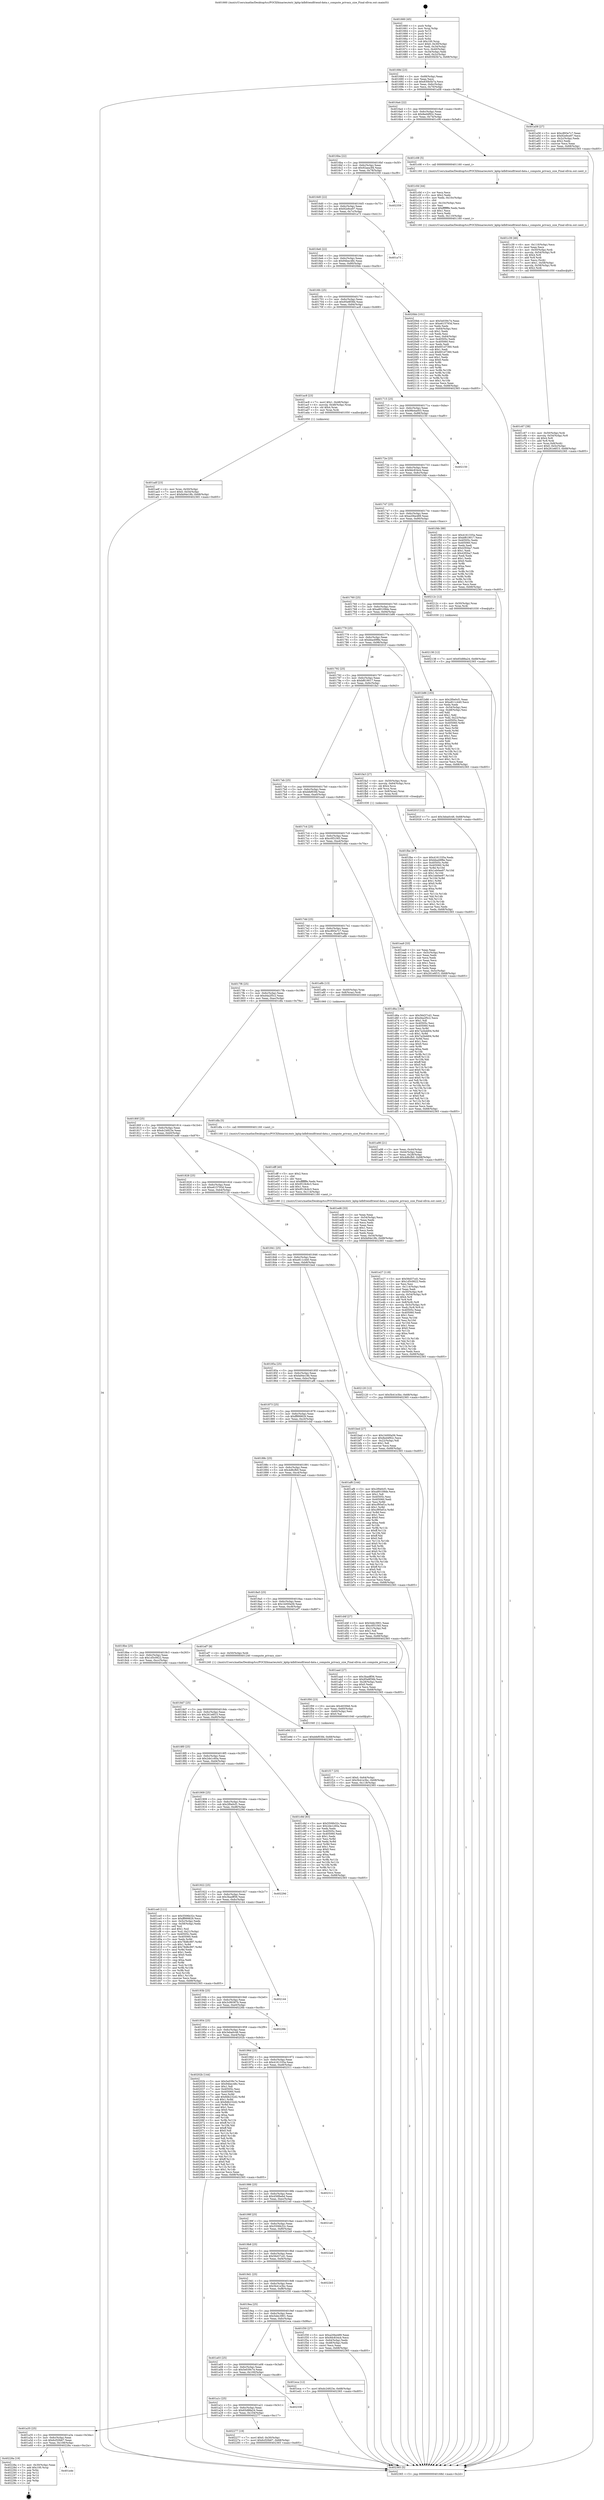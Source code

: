 digraph "0x401660" {
  label = "0x401660 (/mnt/c/Users/mathe/Desktop/tcc/POCII/binaries/extr_kphp-kdbfriendfriend-data.c_compute_privacy_size_Final-ollvm.out::main(0))"
  labelloc = "t"
  node[shape=record]

  Entry [label="",width=0.3,height=0.3,shape=circle,fillcolor=black,style=filled]
  "0x40168d" [label="{
     0x40168d [23]\l
     | [instrs]\l
     &nbsp;&nbsp;0x40168d \<+3\>: mov -0x68(%rbp),%eax\l
     &nbsp;&nbsp;0x401690 \<+2\>: mov %eax,%ecx\l
     &nbsp;&nbsp;0x401692 \<+6\>: sub $0x830b5b7a,%ecx\l
     &nbsp;&nbsp;0x401698 \<+3\>: mov %eax,-0x6c(%rbp)\l
     &nbsp;&nbsp;0x40169b \<+3\>: mov %ecx,-0x70(%rbp)\l
     &nbsp;&nbsp;0x40169e \<+6\>: je 0000000000401a58 \<main+0x3f8\>\l
  }"]
  "0x401a58" [label="{
     0x401a58 [27]\l
     | [instrs]\l
     &nbsp;&nbsp;0x401a58 \<+5\>: mov $0xc893e7c7,%eax\l
     &nbsp;&nbsp;0x401a5d \<+5\>: mov $0x92e9ce97,%ecx\l
     &nbsp;&nbsp;0x401a62 \<+3\>: mov -0x2c(%rbp),%edx\l
     &nbsp;&nbsp;0x401a65 \<+3\>: cmp $0x2,%edx\l
     &nbsp;&nbsp;0x401a68 \<+3\>: cmovne %ecx,%eax\l
     &nbsp;&nbsp;0x401a6b \<+3\>: mov %eax,-0x68(%rbp)\l
     &nbsp;&nbsp;0x401a6e \<+5\>: jmp 0000000000402365 \<main+0xd05\>\l
  }"]
  "0x4016a4" [label="{
     0x4016a4 [22]\l
     | [instrs]\l
     &nbsp;&nbsp;0x4016a4 \<+5\>: jmp 00000000004016a9 \<main+0x49\>\l
     &nbsp;&nbsp;0x4016a9 \<+3\>: mov -0x6c(%rbp),%eax\l
     &nbsp;&nbsp;0x4016ac \<+5\>: sub $0x8ed4f92c,%eax\l
     &nbsp;&nbsp;0x4016b1 \<+3\>: mov %eax,-0x74(%rbp)\l
     &nbsp;&nbsp;0x4016b4 \<+6\>: je 0000000000401c08 \<main+0x5a8\>\l
  }"]
  "0x402365" [label="{
     0x402365 [5]\l
     | [instrs]\l
     &nbsp;&nbsp;0x402365 \<+5\>: jmp 000000000040168d \<main+0x2d\>\l
  }"]
  "0x401660" [label="{
     0x401660 [45]\l
     | [instrs]\l
     &nbsp;&nbsp;0x401660 \<+1\>: push %rbp\l
     &nbsp;&nbsp;0x401661 \<+3\>: mov %rsp,%rbp\l
     &nbsp;&nbsp;0x401664 \<+2\>: push %r15\l
     &nbsp;&nbsp;0x401666 \<+2\>: push %r14\l
     &nbsp;&nbsp;0x401668 \<+2\>: push %r12\l
     &nbsp;&nbsp;0x40166a \<+1\>: push %rbx\l
     &nbsp;&nbsp;0x40166b \<+7\>: sub $0x100,%rsp\l
     &nbsp;&nbsp;0x401672 \<+7\>: movl $0x0,-0x30(%rbp)\l
     &nbsp;&nbsp;0x401679 \<+3\>: mov %edi,-0x34(%rbp)\l
     &nbsp;&nbsp;0x40167c \<+4\>: mov %rsi,-0x40(%rbp)\l
     &nbsp;&nbsp;0x401680 \<+3\>: mov -0x34(%rbp),%edi\l
     &nbsp;&nbsp;0x401683 \<+3\>: mov %edi,-0x2c(%rbp)\l
     &nbsp;&nbsp;0x401686 \<+7\>: movl $0x830b5b7a,-0x68(%rbp)\l
  }"]
  Exit [label="",width=0.3,height=0.3,shape=circle,fillcolor=black,style=filled,peripheries=2]
  "0x401c08" [label="{
     0x401c08 [5]\l
     | [instrs]\l
     &nbsp;&nbsp;0x401c08 \<+5\>: call 0000000000401160 \<next_i\>\l
     | [calls]\l
     &nbsp;&nbsp;0x401160 \{1\} (/mnt/c/Users/mathe/Desktop/tcc/POCII/binaries/extr_kphp-kdbfriendfriend-data.c_compute_privacy_size_Final-ollvm.out::next_i)\l
  }"]
  "0x4016ba" [label="{
     0x4016ba [22]\l
     | [instrs]\l
     &nbsp;&nbsp;0x4016ba \<+5\>: jmp 00000000004016bf \<main+0x5f\>\l
     &nbsp;&nbsp;0x4016bf \<+3\>: mov -0x6c(%rbp),%eax\l
     &nbsp;&nbsp;0x4016c2 \<+5\>: sub $0x92aea3f4,%eax\l
     &nbsp;&nbsp;0x4016c7 \<+3\>: mov %eax,-0x78(%rbp)\l
     &nbsp;&nbsp;0x4016ca \<+6\>: je 0000000000402359 \<main+0xcf9\>\l
  }"]
  "0x401a4e" [label="{
     0x401a4e\l
  }", style=dashed]
  "0x402359" [label="{
     0x402359\l
  }", style=dashed]
  "0x4016d0" [label="{
     0x4016d0 [22]\l
     | [instrs]\l
     &nbsp;&nbsp;0x4016d0 \<+5\>: jmp 00000000004016d5 \<main+0x75\>\l
     &nbsp;&nbsp;0x4016d5 \<+3\>: mov -0x6c(%rbp),%eax\l
     &nbsp;&nbsp;0x4016d8 \<+5\>: sub $0x92e9ce97,%eax\l
     &nbsp;&nbsp;0x4016dd \<+3\>: mov %eax,-0x7c(%rbp)\l
     &nbsp;&nbsp;0x4016e0 \<+6\>: je 0000000000401a73 \<main+0x413\>\l
  }"]
  "0x40228a" [label="{
     0x40228a [19]\l
     | [instrs]\l
     &nbsp;&nbsp;0x40228a \<+3\>: mov -0x30(%rbp),%eax\l
     &nbsp;&nbsp;0x40228d \<+7\>: add $0x100,%rsp\l
     &nbsp;&nbsp;0x402294 \<+1\>: pop %rbx\l
     &nbsp;&nbsp;0x402295 \<+2\>: pop %r12\l
     &nbsp;&nbsp;0x402297 \<+2\>: pop %r14\l
     &nbsp;&nbsp;0x402299 \<+2\>: pop %r15\l
     &nbsp;&nbsp;0x40229b \<+1\>: pop %rbp\l
     &nbsp;&nbsp;0x40229c \<+1\>: ret\l
  }"]
  "0x401a73" [label="{
     0x401a73\l
  }", style=dashed]
  "0x4016e6" [label="{
     0x4016e6 [22]\l
     | [instrs]\l
     &nbsp;&nbsp;0x4016e6 \<+5\>: jmp 00000000004016eb \<main+0x8b\>\l
     &nbsp;&nbsp;0x4016eb \<+3\>: mov -0x6c(%rbp),%eax\l
     &nbsp;&nbsp;0x4016ee \<+5\>: sub $0x94bec48c,%eax\l
     &nbsp;&nbsp;0x4016f3 \<+3\>: mov %eax,-0x80(%rbp)\l
     &nbsp;&nbsp;0x4016f6 \<+6\>: je 00000000004020bb \<main+0xa5b\>\l
  }"]
  "0x401a35" [label="{
     0x401a35 [25]\l
     | [instrs]\l
     &nbsp;&nbsp;0x401a35 \<+5\>: jmp 0000000000401a3a \<main+0x3da\>\l
     &nbsp;&nbsp;0x401a3a \<+3\>: mov -0x6c(%rbp),%eax\l
     &nbsp;&nbsp;0x401a3d \<+5\>: sub $0x6cf20b67,%eax\l
     &nbsp;&nbsp;0x401a42 \<+6\>: mov %eax,-0x108(%rbp)\l
     &nbsp;&nbsp;0x401a48 \<+6\>: je 000000000040228a \<main+0xc2a\>\l
  }"]
  "0x4020bb" [label="{
     0x4020bb [101]\l
     | [instrs]\l
     &nbsp;&nbsp;0x4020bb \<+5\>: mov $0x5e039c7e,%eax\l
     &nbsp;&nbsp;0x4020c0 \<+5\>: mov $0xe615793d,%ecx\l
     &nbsp;&nbsp;0x4020c5 \<+2\>: xor %edx,%edx\l
     &nbsp;&nbsp;0x4020c7 \<+3\>: mov -0x64(%rbp),%esi\l
     &nbsp;&nbsp;0x4020ca \<+3\>: sub $0x1,%edx\l
     &nbsp;&nbsp;0x4020cd \<+2\>: sub %edx,%esi\l
     &nbsp;&nbsp;0x4020cf \<+3\>: mov %esi,-0x64(%rbp)\l
     &nbsp;&nbsp;0x4020d2 \<+7\>: mov 0x40505c,%edx\l
     &nbsp;&nbsp;0x4020d9 \<+7\>: mov 0x405060,%esi\l
     &nbsp;&nbsp;0x4020e0 \<+2\>: mov %edx,%edi\l
     &nbsp;&nbsp;0x4020e2 \<+6\>: add $0x601d7360,%edi\l
     &nbsp;&nbsp;0x4020e8 \<+3\>: sub $0x1,%edi\l
     &nbsp;&nbsp;0x4020eb \<+6\>: sub $0x601d7360,%edi\l
     &nbsp;&nbsp;0x4020f1 \<+3\>: imul %edi,%edx\l
     &nbsp;&nbsp;0x4020f4 \<+3\>: and $0x1,%edx\l
     &nbsp;&nbsp;0x4020f7 \<+3\>: cmp $0x0,%edx\l
     &nbsp;&nbsp;0x4020fa \<+4\>: sete %r8b\l
     &nbsp;&nbsp;0x4020fe \<+3\>: cmp $0xa,%esi\l
     &nbsp;&nbsp;0x402101 \<+4\>: setl %r9b\l
     &nbsp;&nbsp;0x402105 \<+3\>: mov %r8b,%r10b\l
     &nbsp;&nbsp;0x402108 \<+3\>: and %r9b,%r10b\l
     &nbsp;&nbsp;0x40210b \<+3\>: xor %r9b,%r8b\l
     &nbsp;&nbsp;0x40210e \<+3\>: or %r8b,%r10b\l
     &nbsp;&nbsp;0x402111 \<+4\>: test $0x1,%r10b\l
     &nbsp;&nbsp;0x402115 \<+3\>: cmovne %ecx,%eax\l
     &nbsp;&nbsp;0x402118 \<+3\>: mov %eax,-0x68(%rbp)\l
     &nbsp;&nbsp;0x40211b \<+5\>: jmp 0000000000402365 \<main+0xd05\>\l
  }"]
  "0x4016fc" [label="{
     0x4016fc [25]\l
     | [instrs]\l
     &nbsp;&nbsp;0x4016fc \<+5\>: jmp 0000000000401701 \<main+0xa1\>\l
     &nbsp;&nbsp;0x401701 \<+3\>: mov -0x6c(%rbp),%eax\l
     &nbsp;&nbsp;0x401704 \<+5\>: sub $0x95e8f36b,%eax\l
     &nbsp;&nbsp;0x401709 \<+6\>: mov %eax,-0x84(%rbp)\l
     &nbsp;&nbsp;0x40170f \<+6\>: je 0000000000401ac8 \<main+0x468\>\l
  }"]
  "0x402277" [label="{
     0x402277 [19]\l
     | [instrs]\l
     &nbsp;&nbsp;0x402277 \<+7\>: movl $0x0,-0x30(%rbp)\l
     &nbsp;&nbsp;0x40227e \<+7\>: movl $0x6cf20b67,-0x68(%rbp)\l
     &nbsp;&nbsp;0x402285 \<+5\>: jmp 0000000000402365 \<main+0xd05\>\l
  }"]
  "0x401ac8" [label="{
     0x401ac8 [23]\l
     | [instrs]\l
     &nbsp;&nbsp;0x401ac8 \<+7\>: movl $0x1,-0x48(%rbp)\l
     &nbsp;&nbsp;0x401acf \<+4\>: movslq -0x48(%rbp),%rax\l
     &nbsp;&nbsp;0x401ad3 \<+4\>: shl $0x4,%rax\l
     &nbsp;&nbsp;0x401ad7 \<+3\>: mov %rax,%rdi\l
     &nbsp;&nbsp;0x401ada \<+5\>: call 0000000000401050 \<malloc@plt\>\l
     | [calls]\l
     &nbsp;&nbsp;0x401050 \{1\} (unknown)\l
  }"]
  "0x401715" [label="{
     0x401715 [25]\l
     | [instrs]\l
     &nbsp;&nbsp;0x401715 \<+5\>: jmp 000000000040171a \<main+0xba\>\l
     &nbsp;&nbsp;0x40171a \<+3\>: mov -0x6c(%rbp),%eax\l
     &nbsp;&nbsp;0x40171d \<+5\>: sub $0x98e4a003,%eax\l
     &nbsp;&nbsp;0x401722 \<+6\>: mov %eax,-0x88(%rbp)\l
     &nbsp;&nbsp;0x401728 \<+6\>: je 0000000000402150 \<main+0xaf0\>\l
  }"]
  "0x401a1c" [label="{
     0x401a1c [25]\l
     | [instrs]\l
     &nbsp;&nbsp;0x401a1c \<+5\>: jmp 0000000000401a21 \<main+0x3c1\>\l
     &nbsp;&nbsp;0x401a21 \<+3\>: mov -0x6c(%rbp),%eax\l
     &nbsp;&nbsp;0x401a24 \<+5\>: sub $0x65d88a24,%eax\l
     &nbsp;&nbsp;0x401a29 \<+6\>: mov %eax,-0x104(%rbp)\l
     &nbsp;&nbsp;0x401a2f \<+6\>: je 0000000000402277 \<main+0xc17\>\l
  }"]
  "0x402150" [label="{
     0x402150\l
  }", style=dashed]
  "0x40172e" [label="{
     0x40172e [25]\l
     | [instrs]\l
     &nbsp;&nbsp;0x40172e \<+5\>: jmp 0000000000401733 \<main+0xd3\>\l
     &nbsp;&nbsp;0x401733 \<+3\>: mov -0x6c(%rbp),%eax\l
     &nbsp;&nbsp;0x401736 \<+5\>: sub $0x9dc834cb,%eax\l
     &nbsp;&nbsp;0x40173b \<+6\>: mov %eax,-0x8c(%rbp)\l
     &nbsp;&nbsp;0x401741 \<+6\>: je 0000000000401f4b \<main+0x8eb\>\l
  }"]
  "0x402338" [label="{
     0x402338\l
  }", style=dashed]
  "0x401f4b" [label="{
     0x401f4b [88]\l
     | [instrs]\l
     &nbsp;&nbsp;0x401f4b \<+5\>: mov $0x4161335a,%eax\l
     &nbsp;&nbsp;0x401f50 \<+5\>: mov $0xbf619017,%ecx\l
     &nbsp;&nbsp;0x401f55 \<+7\>: mov 0x40505c,%edx\l
     &nbsp;&nbsp;0x401f5c \<+7\>: mov 0x405060,%esi\l
     &nbsp;&nbsp;0x401f63 \<+2\>: mov %edx,%edi\l
     &nbsp;&nbsp;0x401f65 \<+6\>: add $0x43f2ba7,%edi\l
     &nbsp;&nbsp;0x401f6b \<+3\>: sub $0x1,%edi\l
     &nbsp;&nbsp;0x401f6e \<+6\>: sub $0x43f2ba7,%edi\l
     &nbsp;&nbsp;0x401f74 \<+3\>: imul %edi,%edx\l
     &nbsp;&nbsp;0x401f77 \<+3\>: and $0x1,%edx\l
     &nbsp;&nbsp;0x401f7a \<+3\>: cmp $0x0,%edx\l
     &nbsp;&nbsp;0x401f7d \<+4\>: sete %r8b\l
     &nbsp;&nbsp;0x401f81 \<+3\>: cmp $0xa,%esi\l
     &nbsp;&nbsp;0x401f84 \<+4\>: setl %r9b\l
     &nbsp;&nbsp;0x401f88 \<+3\>: mov %r8b,%r10b\l
     &nbsp;&nbsp;0x401f8b \<+3\>: and %r9b,%r10b\l
     &nbsp;&nbsp;0x401f8e \<+3\>: xor %r9b,%r8b\l
     &nbsp;&nbsp;0x401f91 \<+3\>: or %r8b,%r10b\l
     &nbsp;&nbsp;0x401f94 \<+4\>: test $0x1,%r10b\l
     &nbsp;&nbsp;0x401f98 \<+3\>: cmovne %ecx,%eax\l
     &nbsp;&nbsp;0x401f9b \<+3\>: mov %eax,-0x68(%rbp)\l
     &nbsp;&nbsp;0x401f9e \<+5\>: jmp 0000000000402365 \<main+0xd05\>\l
  }"]
  "0x401747" [label="{
     0x401747 [25]\l
     | [instrs]\l
     &nbsp;&nbsp;0x401747 \<+5\>: jmp 000000000040174c \<main+0xec\>\l
     &nbsp;&nbsp;0x40174c \<+3\>: mov -0x6c(%rbp),%eax\l
     &nbsp;&nbsp;0x40174f \<+5\>: sub $0xa20be489,%eax\l
     &nbsp;&nbsp;0x401754 \<+6\>: mov %eax,-0x90(%rbp)\l
     &nbsp;&nbsp;0x40175a \<+6\>: je 000000000040212c \<main+0xacc\>\l
  }"]
  "0x402138" [label="{
     0x402138 [12]\l
     | [instrs]\l
     &nbsp;&nbsp;0x402138 \<+7\>: movl $0x65d88a24,-0x68(%rbp)\l
     &nbsp;&nbsp;0x40213f \<+5\>: jmp 0000000000402365 \<main+0xd05\>\l
  }"]
  "0x40212c" [label="{
     0x40212c [12]\l
     | [instrs]\l
     &nbsp;&nbsp;0x40212c \<+4\>: mov -0x50(%rbp),%rax\l
     &nbsp;&nbsp;0x402130 \<+3\>: mov %rax,%rdi\l
     &nbsp;&nbsp;0x402133 \<+5\>: call 0000000000401030 \<free@plt\>\l
     | [calls]\l
     &nbsp;&nbsp;0x401030 \{1\} (unknown)\l
  }"]
  "0x401760" [label="{
     0x401760 [25]\l
     | [instrs]\l
     &nbsp;&nbsp;0x401760 \<+5\>: jmp 0000000000401765 \<main+0x105\>\l
     &nbsp;&nbsp;0x401765 \<+3\>: mov -0x6c(%rbp),%eax\l
     &nbsp;&nbsp;0x401768 \<+5\>: sub $0xa80109de,%eax\l
     &nbsp;&nbsp;0x40176d \<+6\>: mov %eax,-0x94(%rbp)\l
     &nbsp;&nbsp;0x401773 \<+6\>: je 0000000000401b86 \<main+0x526\>\l
  }"]
  "0x401fbe" [label="{
     0x401fbe [97]\l
     | [instrs]\l
     &nbsp;&nbsp;0x401fbe \<+5\>: mov $0x4161335a,%edx\l
     &nbsp;&nbsp;0x401fc3 \<+5\>: mov $0xbba49f8e,%esi\l
     &nbsp;&nbsp;0x401fc8 \<+8\>: mov 0x40505c,%r8d\l
     &nbsp;&nbsp;0x401fd0 \<+8\>: mov 0x405060,%r9d\l
     &nbsp;&nbsp;0x401fd8 \<+3\>: mov %r8d,%r10d\l
     &nbsp;&nbsp;0x401fdb \<+7\>: add $0x1eb0ee97,%r10d\l
     &nbsp;&nbsp;0x401fe2 \<+4\>: sub $0x1,%r10d\l
     &nbsp;&nbsp;0x401fe6 \<+7\>: sub $0x1eb0ee97,%r10d\l
     &nbsp;&nbsp;0x401fed \<+4\>: imul %r10d,%r8d\l
     &nbsp;&nbsp;0x401ff1 \<+4\>: and $0x1,%r8d\l
     &nbsp;&nbsp;0x401ff5 \<+4\>: cmp $0x0,%r8d\l
     &nbsp;&nbsp;0x401ff9 \<+4\>: sete %r11b\l
     &nbsp;&nbsp;0x401ffd \<+4\>: cmp $0xa,%r9d\l
     &nbsp;&nbsp;0x402001 \<+3\>: setl %bl\l
     &nbsp;&nbsp;0x402004 \<+3\>: mov %r11b,%r14b\l
     &nbsp;&nbsp;0x402007 \<+3\>: and %bl,%r14b\l
     &nbsp;&nbsp;0x40200a \<+3\>: xor %bl,%r11b\l
     &nbsp;&nbsp;0x40200d \<+3\>: or %r11b,%r14b\l
     &nbsp;&nbsp;0x402010 \<+4\>: test $0x1,%r14b\l
     &nbsp;&nbsp;0x402014 \<+3\>: cmovne %esi,%edx\l
     &nbsp;&nbsp;0x402017 \<+3\>: mov %edx,-0x68(%rbp)\l
     &nbsp;&nbsp;0x40201a \<+5\>: jmp 0000000000402365 \<main+0xd05\>\l
  }"]
  "0x401b86" [label="{
     0x401b86 [103]\l
     | [instrs]\l
     &nbsp;&nbsp;0x401b86 \<+5\>: mov $0x2f0e0cf1,%eax\l
     &nbsp;&nbsp;0x401b8b \<+5\>: mov $0xe811c440,%ecx\l
     &nbsp;&nbsp;0x401b90 \<+2\>: xor %edx,%edx\l
     &nbsp;&nbsp;0x401b92 \<+3\>: mov -0x54(%rbp),%esi\l
     &nbsp;&nbsp;0x401b95 \<+3\>: cmp -0x48(%rbp),%esi\l
     &nbsp;&nbsp;0x401b98 \<+4\>: setl %dil\l
     &nbsp;&nbsp;0x401b9c \<+4\>: and $0x1,%dil\l
     &nbsp;&nbsp;0x401ba0 \<+4\>: mov %dil,-0x22(%rbp)\l
     &nbsp;&nbsp;0x401ba4 \<+7\>: mov 0x40505c,%esi\l
     &nbsp;&nbsp;0x401bab \<+8\>: mov 0x405060,%r8d\l
     &nbsp;&nbsp;0x401bb3 \<+3\>: sub $0x1,%edx\l
     &nbsp;&nbsp;0x401bb6 \<+3\>: mov %esi,%r9d\l
     &nbsp;&nbsp;0x401bb9 \<+3\>: add %edx,%r9d\l
     &nbsp;&nbsp;0x401bbc \<+4\>: imul %r9d,%esi\l
     &nbsp;&nbsp;0x401bc0 \<+3\>: and $0x1,%esi\l
     &nbsp;&nbsp;0x401bc3 \<+3\>: cmp $0x0,%esi\l
     &nbsp;&nbsp;0x401bc6 \<+4\>: sete %dil\l
     &nbsp;&nbsp;0x401bca \<+4\>: cmp $0xa,%r8d\l
     &nbsp;&nbsp;0x401bce \<+4\>: setl %r10b\l
     &nbsp;&nbsp;0x401bd2 \<+3\>: mov %dil,%r11b\l
     &nbsp;&nbsp;0x401bd5 \<+3\>: and %r10b,%r11b\l
     &nbsp;&nbsp;0x401bd8 \<+3\>: xor %r10b,%dil\l
     &nbsp;&nbsp;0x401bdb \<+3\>: or %dil,%r11b\l
     &nbsp;&nbsp;0x401bde \<+4\>: test $0x1,%r11b\l
     &nbsp;&nbsp;0x401be2 \<+3\>: cmovne %ecx,%eax\l
     &nbsp;&nbsp;0x401be5 \<+3\>: mov %eax,-0x68(%rbp)\l
     &nbsp;&nbsp;0x401be8 \<+5\>: jmp 0000000000402365 \<main+0xd05\>\l
  }"]
  "0x401779" [label="{
     0x401779 [25]\l
     | [instrs]\l
     &nbsp;&nbsp;0x401779 \<+5\>: jmp 000000000040177e \<main+0x11e\>\l
     &nbsp;&nbsp;0x40177e \<+3\>: mov -0x6c(%rbp),%eax\l
     &nbsp;&nbsp;0x401781 \<+5\>: sub $0xbba49f8e,%eax\l
     &nbsp;&nbsp;0x401786 \<+6\>: mov %eax,-0x98(%rbp)\l
     &nbsp;&nbsp;0x40178c \<+6\>: je 000000000040201f \<main+0x9bf\>\l
  }"]
  "0x401f17" [label="{
     0x401f17 [25]\l
     | [instrs]\l
     &nbsp;&nbsp;0x401f17 \<+7\>: movl $0x0,-0x64(%rbp)\l
     &nbsp;&nbsp;0x401f1e \<+7\>: movl $0x5b41e3bc,-0x68(%rbp)\l
     &nbsp;&nbsp;0x401f25 \<+6\>: mov %eax,-0x118(%rbp)\l
     &nbsp;&nbsp;0x401f2b \<+5\>: jmp 0000000000402365 \<main+0xd05\>\l
  }"]
  "0x40201f" [label="{
     0x40201f [12]\l
     | [instrs]\l
     &nbsp;&nbsp;0x40201f \<+7\>: movl $0x3eba0c48,-0x68(%rbp)\l
     &nbsp;&nbsp;0x402026 \<+5\>: jmp 0000000000402365 \<main+0xd05\>\l
  }"]
  "0x401792" [label="{
     0x401792 [25]\l
     | [instrs]\l
     &nbsp;&nbsp;0x401792 \<+5\>: jmp 0000000000401797 \<main+0x137\>\l
     &nbsp;&nbsp;0x401797 \<+3\>: mov -0x6c(%rbp),%eax\l
     &nbsp;&nbsp;0x40179a \<+5\>: sub $0xbf619017,%eax\l
     &nbsp;&nbsp;0x40179f \<+6\>: mov %eax,-0x9c(%rbp)\l
     &nbsp;&nbsp;0x4017a5 \<+6\>: je 0000000000401fa3 \<main+0x943\>\l
  }"]
  "0x401f00" [label="{
     0x401f00 [23]\l
     | [instrs]\l
     &nbsp;&nbsp;0x401f00 \<+10\>: movabs $0x4030b6,%rdi\l
     &nbsp;&nbsp;0x401f0a \<+3\>: mov %eax,-0x60(%rbp)\l
     &nbsp;&nbsp;0x401f0d \<+3\>: mov -0x60(%rbp),%esi\l
     &nbsp;&nbsp;0x401f10 \<+2\>: mov $0x0,%al\l
     &nbsp;&nbsp;0x401f12 \<+5\>: call 0000000000401040 \<printf@plt\>\l
     | [calls]\l
     &nbsp;&nbsp;0x401040 \{1\} (unknown)\l
  }"]
  "0x401fa3" [label="{
     0x401fa3 [27]\l
     | [instrs]\l
     &nbsp;&nbsp;0x401fa3 \<+4\>: mov -0x50(%rbp),%rax\l
     &nbsp;&nbsp;0x401fa7 \<+4\>: movslq -0x64(%rbp),%rcx\l
     &nbsp;&nbsp;0x401fab \<+4\>: shl $0x4,%rcx\l
     &nbsp;&nbsp;0x401faf \<+3\>: add %rcx,%rax\l
     &nbsp;&nbsp;0x401fb2 \<+4\>: mov 0x8(%rax),%rax\l
     &nbsp;&nbsp;0x401fb6 \<+3\>: mov %rax,%rdi\l
     &nbsp;&nbsp;0x401fb9 \<+5\>: call 0000000000401030 \<free@plt\>\l
     | [calls]\l
     &nbsp;&nbsp;0x401030 \{1\} (unknown)\l
  }"]
  "0x4017ab" [label="{
     0x4017ab [25]\l
     | [instrs]\l
     &nbsp;&nbsp;0x4017ab \<+5\>: jmp 00000000004017b0 \<main+0x150\>\l
     &nbsp;&nbsp;0x4017b0 \<+3\>: mov -0x6c(%rbp),%eax\l
     &nbsp;&nbsp;0x4017b3 \<+5\>: sub $0xbfef03fd,%eax\l
     &nbsp;&nbsp;0x4017b8 \<+6\>: mov %eax,-0xa0(%rbp)\l
     &nbsp;&nbsp;0x4017be \<+6\>: je 0000000000401ea9 \<main+0x849\>\l
  }"]
  "0x401a03" [label="{
     0x401a03 [25]\l
     | [instrs]\l
     &nbsp;&nbsp;0x401a03 \<+5\>: jmp 0000000000401a08 \<main+0x3a8\>\l
     &nbsp;&nbsp;0x401a08 \<+3\>: mov -0x6c(%rbp),%eax\l
     &nbsp;&nbsp;0x401a0b \<+5\>: sub $0x5e039c7e,%eax\l
     &nbsp;&nbsp;0x401a10 \<+6\>: mov %eax,-0x100(%rbp)\l
     &nbsp;&nbsp;0x401a16 \<+6\>: je 0000000000402338 \<main+0xcd8\>\l
  }"]
  "0x401ea9" [label="{
     0x401ea9 [33]\l
     | [instrs]\l
     &nbsp;&nbsp;0x401ea9 \<+2\>: xor %eax,%eax\l
     &nbsp;&nbsp;0x401eab \<+3\>: mov -0x5c(%rbp),%ecx\l
     &nbsp;&nbsp;0x401eae \<+2\>: mov %eax,%edx\l
     &nbsp;&nbsp;0x401eb0 \<+2\>: sub %ecx,%edx\l
     &nbsp;&nbsp;0x401eb2 \<+2\>: mov %eax,%ecx\l
     &nbsp;&nbsp;0x401eb4 \<+3\>: sub $0x1,%ecx\l
     &nbsp;&nbsp;0x401eb7 \<+2\>: add %ecx,%edx\l
     &nbsp;&nbsp;0x401eb9 \<+2\>: sub %edx,%eax\l
     &nbsp;&nbsp;0x401ebb \<+3\>: mov %eax,-0x5c(%rbp)\l
     &nbsp;&nbsp;0x401ebe \<+7\>: movl $0x261e6f15,-0x68(%rbp)\l
     &nbsp;&nbsp;0x401ec5 \<+5\>: jmp 0000000000402365 \<main+0xd05\>\l
  }"]
  "0x4017c4" [label="{
     0x4017c4 [25]\l
     | [instrs]\l
     &nbsp;&nbsp;0x4017c4 \<+5\>: jmp 00000000004017c9 \<main+0x169\>\l
     &nbsp;&nbsp;0x4017c9 \<+3\>: mov -0x6c(%rbp),%eax\l
     &nbsp;&nbsp;0x4017cc \<+5\>: sub $0xc0f31f45,%eax\l
     &nbsp;&nbsp;0x4017d1 \<+6\>: mov %eax,-0xa4(%rbp)\l
     &nbsp;&nbsp;0x4017d7 \<+6\>: je 0000000000401d6a \<main+0x70a\>\l
  }"]
  "0x401eca" [label="{
     0x401eca [12]\l
     | [instrs]\l
     &nbsp;&nbsp;0x401eca \<+7\>: movl $0xdc24923e,-0x68(%rbp)\l
     &nbsp;&nbsp;0x401ed1 \<+5\>: jmp 0000000000402365 \<main+0xd05\>\l
  }"]
  "0x401d6a" [label="{
     0x401d6a [144]\l
     | [instrs]\l
     &nbsp;&nbsp;0x401d6a \<+5\>: mov $0x56d37cd1,%eax\l
     &nbsp;&nbsp;0x401d6f \<+5\>: mov $0xd4a2f5c2,%ecx\l
     &nbsp;&nbsp;0x401d74 \<+2\>: mov $0x1,%dl\l
     &nbsp;&nbsp;0x401d76 \<+7\>: mov 0x40505c,%esi\l
     &nbsp;&nbsp;0x401d7d \<+7\>: mov 0x405060,%edi\l
     &nbsp;&nbsp;0x401d84 \<+3\>: mov %esi,%r8d\l
     &nbsp;&nbsp;0x401d87 \<+7\>: add $0x7a2bdd04,%r8d\l
     &nbsp;&nbsp;0x401d8e \<+4\>: sub $0x1,%r8d\l
     &nbsp;&nbsp;0x401d92 \<+7\>: sub $0x7a2bdd04,%r8d\l
     &nbsp;&nbsp;0x401d99 \<+4\>: imul %r8d,%esi\l
     &nbsp;&nbsp;0x401d9d \<+3\>: and $0x1,%esi\l
     &nbsp;&nbsp;0x401da0 \<+3\>: cmp $0x0,%esi\l
     &nbsp;&nbsp;0x401da3 \<+4\>: sete %r9b\l
     &nbsp;&nbsp;0x401da7 \<+3\>: cmp $0xa,%edi\l
     &nbsp;&nbsp;0x401daa \<+4\>: setl %r10b\l
     &nbsp;&nbsp;0x401dae \<+3\>: mov %r9b,%r11b\l
     &nbsp;&nbsp;0x401db1 \<+4\>: xor $0xff,%r11b\l
     &nbsp;&nbsp;0x401db5 \<+3\>: mov %r10b,%bl\l
     &nbsp;&nbsp;0x401db8 \<+3\>: xor $0xff,%bl\l
     &nbsp;&nbsp;0x401dbb \<+3\>: xor $0x0,%dl\l
     &nbsp;&nbsp;0x401dbe \<+3\>: mov %r11b,%r14b\l
     &nbsp;&nbsp;0x401dc1 \<+4\>: and $0x0,%r14b\l
     &nbsp;&nbsp;0x401dc5 \<+3\>: and %dl,%r9b\l
     &nbsp;&nbsp;0x401dc8 \<+3\>: mov %bl,%r15b\l
     &nbsp;&nbsp;0x401dcb \<+4\>: and $0x0,%r15b\l
     &nbsp;&nbsp;0x401dcf \<+3\>: and %dl,%r10b\l
     &nbsp;&nbsp;0x401dd2 \<+3\>: or %r9b,%r14b\l
     &nbsp;&nbsp;0x401dd5 \<+3\>: or %r10b,%r15b\l
     &nbsp;&nbsp;0x401dd8 \<+3\>: xor %r15b,%r14b\l
     &nbsp;&nbsp;0x401ddb \<+3\>: or %bl,%r11b\l
     &nbsp;&nbsp;0x401dde \<+4\>: xor $0xff,%r11b\l
     &nbsp;&nbsp;0x401de2 \<+3\>: or $0x0,%dl\l
     &nbsp;&nbsp;0x401de5 \<+3\>: and %dl,%r11b\l
     &nbsp;&nbsp;0x401de8 \<+3\>: or %r11b,%r14b\l
     &nbsp;&nbsp;0x401deb \<+4\>: test $0x1,%r14b\l
     &nbsp;&nbsp;0x401def \<+3\>: cmovne %ecx,%eax\l
     &nbsp;&nbsp;0x401df2 \<+3\>: mov %eax,-0x68(%rbp)\l
     &nbsp;&nbsp;0x401df5 \<+5\>: jmp 0000000000402365 \<main+0xd05\>\l
  }"]
  "0x4017dd" [label="{
     0x4017dd [25]\l
     | [instrs]\l
     &nbsp;&nbsp;0x4017dd \<+5\>: jmp 00000000004017e2 \<main+0x182\>\l
     &nbsp;&nbsp;0x4017e2 \<+3\>: mov -0x6c(%rbp),%eax\l
     &nbsp;&nbsp;0x4017e5 \<+5\>: sub $0xc893e7c7,%eax\l
     &nbsp;&nbsp;0x4017ea \<+6\>: mov %eax,-0xa8(%rbp)\l
     &nbsp;&nbsp;0x4017f0 \<+6\>: je 0000000000401a8b \<main+0x42b\>\l
  }"]
  "0x4019ea" [label="{
     0x4019ea [25]\l
     | [instrs]\l
     &nbsp;&nbsp;0x4019ea \<+5\>: jmp 00000000004019ef \<main+0x38f\>\l
     &nbsp;&nbsp;0x4019ef \<+3\>: mov -0x6c(%rbp),%eax\l
     &nbsp;&nbsp;0x4019f2 \<+5\>: sub $0x5ddc3901,%eax\l
     &nbsp;&nbsp;0x4019f7 \<+6\>: mov %eax,-0xfc(%rbp)\l
     &nbsp;&nbsp;0x4019fd \<+6\>: je 0000000000401eca \<main+0x86a\>\l
  }"]
  "0x401a8b" [label="{
     0x401a8b [13]\l
     | [instrs]\l
     &nbsp;&nbsp;0x401a8b \<+4\>: mov -0x40(%rbp),%rax\l
     &nbsp;&nbsp;0x401a8f \<+4\>: mov 0x8(%rax),%rdi\l
     &nbsp;&nbsp;0x401a93 \<+5\>: call 0000000000401060 \<atoi@plt\>\l
     | [calls]\l
     &nbsp;&nbsp;0x401060 \{1\} (unknown)\l
  }"]
  "0x4017f6" [label="{
     0x4017f6 [25]\l
     | [instrs]\l
     &nbsp;&nbsp;0x4017f6 \<+5\>: jmp 00000000004017fb \<main+0x19b\>\l
     &nbsp;&nbsp;0x4017fb \<+3\>: mov -0x6c(%rbp),%eax\l
     &nbsp;&nbsp;0x4017fe \<+5\>: sub $0xd4a2f5c2,%eax\l
     &nbsp;&nbsp;0x401803 \<+6\>: mov %eax,-0xac(%rbp)\l
     &nbsp;&nbsp;0x401809 \<+6\>: je 0000000000401dfa \<main+0x79a\>\l
  }"]
  "0x401a98" [label="{
     0x401a98 [21]\l
     | [instrs]\l
     &nbsp;&nbsp;0x401a98 \<+3\>: mov %eax,-0x44(%rbp)\l
     &nbsp;&nbsp;0x401a9b \<+3\>: mov -0x44(%rbp),%eax\l
     &nbsp;&nbsp;0x401a9e \<+3\>: mov %eax,-0x28(%rbp)\l
     &nbsp;&nbsp;0x401aa1 \<+7\>: movl $0x4d6cfb0,-0x68(%rbp)\l
     &nbsp;&nbsp;0x401aa8 \<+5\>: jmp 0000000000402365 \<main+0xd05\>\l
  }"]
  "0x401f30" [label="{
     0x401f30 [27]\l
     | [instrs]\l
     &nbsp;&nbsp;0x401f30 \<+5\>: mov $0xa20be489,%eax\l
     &nbsp;&nbsp;0x401f35 \<+5\>: mov $0x9dc834cb,%ecx\l
     &nbsp;&nbsp;0x401f3a \<+3\>: mov -0x64(%rbp),%edx\l
     &nbsp;&nbsp;0x401f3d \<+3\>: cmp -0x48(%rbp),%edx\l
     &nbsp;&nbsp;0x401f40 \<+3\>: cmovl %ecx,%eax\l
     &nbsp;&nbsp;0x401f43 \<+3\>: mov %eax,-0x68(%rbp)\l
     &nbsp;&nbsp;0x401f46 \<+5\>: jmp 0000000000402365 \<main+0xd05\>\l
  }"]
  "0x401dfa" [label="{
     0x401dfa [5]\l
     | [instrs]\l
     &nbsp;&nbsp;0x401dfa \<+5\>: call 0000000000401160 \<next_i\>\l
     | [calls]\l
     &nbsp;&nbsp;0x401160 \{1\} (/mnt/c/Users/mathe/Desktop/tcc/POCII/binaries/extr_kphp-kdbfriendfriend-data.c_compute_privacy_size_Final-ollvm.out::next_i)\l
  }"]
  "0x40180f" [label="{
     0x40180f [25]\l
     | [instrs]\l
     &nbsp;&nbsp;0x40180f \<+5\>: jmp 0000000000401814 \<main+0x1b4\>\l
     &nbsp;&nbsp;0x401814 \<+3\>: mov -0x6c(%rbp),%eax\l
     &nbsp;&nbsp;0x401817 \<+5\>: sub $0xdc24923e,%eax\l
     &nbsp;&nbsp;0x40181c \<+6\>: mov %eax,-0xb0(%rbp)\l
     &nbsp;&nbsp;0x401822 \<+6\>: je 0000000000401ed6 \<main+0x876\>\l
  }"]
  "0x4019d1" [label="{
     0x4019d1 [25]\l
     | [instrs]\l
     &nbsp;&nbsp;0x4019d1 \<+5\>: jmp 00000000004019d6 \<main+0x376\>\l
     &nbsp;&nbsp;0x4019d6 \<+3\>: mov -0x6c(%rbp),%eax\l
     &nbsp;&nbsp;0x4019d9 \<+5\>: sub $0x5b41e3bc,%eax\l
     &nbsp;&nbsp;0x4019de \<+6\>: mov %eax,-0xf8(%rbp)\l
     &nbsp;&nbsp;0x4019e4 \<+6\>: je 0000000000401f30 \<main+0x8d0\>\l
  }"]
  "0x401ed6" [label="{
     0x401ed6 [33]\l
     | [instrs]\l
     &nbsp;&nbsp;0x401ed6 \<+2\>: xor %eax,%eax\l
     &nbsp;&nbsp;0x401ed8 \<+3\>: mov -0x54(%rbp),%ecx\l
     &nbsp;&nbsp;0x401edb \<+2\>: mov %eax,%edx\l
     &nbsp;&nbsp;0x401edd \<+2\>: sub %ecx,%edx\l
     &nbsp;&nbsp;0x401edf \<+2\>: mov %eax,%ecx\l
     &nbsp;&nbsp;0x401ee1 \<+3\>: sub $0x1,%ecx\l
     &nbsp;&nbsp;0x401ee4 \<+2\>: add %ecx,%edx\l
     &nbsp;&nbsp;0x401ee6 \<+2\>: sub %edx,%eax\l
     &nbsp;&nbsp;0x401ee8 \<+3\>: mov %eax,-0x54(%rbp)\l
     &nbsp;&nbsp;0x401eeb \<+7\>: movl $0xfa94e18b,-0x68(%rbp)\l
     &nbsp;&nbsp;0x401ef2 \<+5\>: jmp 0000000000402365 \<main+0xd05\>\l
  }"]
  "0x401828" [label="{
     0x401828 [25]\l
     | [instrs]\l
     &nbsp;&nbsp;0x401828 \<+5\>: jmp 000000000040182d \<main+0x1cd\>\l
     &nbsp;&nbsp;0x40182d \<+3\>: mov -0x6c(%rbp),%eax\l
     &nbsp;&nbsp;0x401830 \<+5\>: sub $0xe615793d,%eax\l
     &nbsp;&nbsp;0x401835 \<+6\>: mov %eax,-0xb4(%rbp)\l
     &nbsp;&nbsp;0x40183b \<+6\>: je 0000000000402120 \<main+0xac0\>\l
  }"]
  "0x4022b5" [label="{
     0x4022b5\l
  }", style=dashed]
  "0x402120" [label="{
     0x402120 [12]\l
     | [instrs]\l
     &nbsp;&nbsp;0x402120 \<+7\>: movl $0x5b41e3bc,-0x68(%rbp)\l
     &nbsp;&nbsp;0x402127 \<+5\>: jmp 0000000000402365 \<main+0xd05\>\l
  }"]
  "0x401841" [label="{
     0x401841 [25]\l
     | [instrs]\l
     &nbsp;&nbsp;0x401841 \<+5\>: jmp 0000000000401846 \<main+0x1e6\>\l
     &nbsp;&nbsp;0x401846 \<+3\>: mov -0x6c(%rbp),%eax\l
     &nbsp;&nbsp;0x401849 \<+5\>: sub $0xe811c440,%eax\l
     &nbsp;&nbsp;0x40184e \<+6\>: mov %eax,-0xb8(%rbp)\l
     &nbsp;&nbsp;0x401854 \<+6\>: je 0000000000401bed \<main+0x58d\>\l
  }"]
  "0x4019b8" [label="{
     0x4019b8 [25]\l
     | [instrs]\l
     &nbsp;&nbsp;0x4019b8 \<+5\>: jmp 00000000004019bd \<main+0x35d\>\l
     &nbsp;&nbsp;0x4019bd \<+3\>: mov -0x6c(%rbp),%eax\l
     &nbsp;&nbsp;0x4019c0 \<+5\>: sub $0x56d37cd1,%eax\l
     &nbsp;&nbsp;0x4019c5 \<+6\>: mov %eax,-0xf4(%rbp)\l
     &nbsp;&nbsp;0x4019cb \<+6\>: je 00000000004022b5 \<main+0xc55\>\l
  }"]
  "0x401bed" [label="{
     0x401bed [27]\l
     | [instrs]\l
     &nbsp;&nbsp;0x401bed \<+5\>: mov $0x1b000a56,%eax\l
     &nbsp;&nbsp;0x401bf2 \<+5\>: mov $0x8ed4f92c,%ecx\l
     &nbsp;&nbsp;0x401bf7 \<+3\>: mov -0x22(%rbp),%dl\l
     &nbsp;&nbsp;0x401bfa \<+3\>: test $0x1,%dl\l
     &nbsp;&nbsp;0x401bfd \<+3\>: cmovne %ecx,%eax\l
     &nbsp;&nbsp;0x401c00 \<+3\>: mov %eax,-0x68(%rbp)\l
     &nbsp;&nbsp;0x401c03 \<+5\>: jmp 0000000000402365 \<main+0xd05\>\l
  }"]
  "0x40185a" [label="{
     0x40185a [25]\l
     | [instrs]\l
     &nbsp;&nbsp;0x40185a \<+5\>: jmp 000000000040185f \<main+0x1ff\>\l
     &nbsp;&nbsp;0x40185f \<+3\>: mov -0x6c(%rbp),%eax\l
     &nbsp;&nbsp;0x401862 \<+5\>: sub $0xfa94e18b,%eax\l
     &nbsp;&nbsp;0x401867 \<+6\>: mov %eax,-0xbc(%rbp)\l
     &nbsp;&nbsp;0x40186d \<+6\>: je 0000000000401af6 \<main+0x496\>\l
  }"]
  "0x4022a9" [label="{
     0x4022a9\l
  }", style=dashed]
  "0x401af6" [label="{
     0x401af6 [144]\l
     | [instrs]\l
     &nbsp;&nbsp;0x401af6 \<+5\>: mov $0x2f0e0cf1,%eax\l
     &nbsp;&nbsp;0x401afb \<+5\>: mov $0xa80109de,%ecx\l
     &nbsp;&nbsp;0x401b00 \<+2\>: mov $0x1,%dl\l
     &nbsp;&nbsp;0x401b02 \<+7\>: mov 0x40505c,%esi\l
     &nbsp;&nbsp;0x401b09 \<+7\>: mov 0x405060,%edi\l
     &nbsp;&nbsp;0x401b10 \<+3\>: mov %esi,%r8d\l
     &nbsp;&nbsp;0x401b13 \<+7\>: add $0xcf95ef1e,%r8d\l
     &nbsp;&nbsp;0x401b1a \<+4\>: sub $0x1,%r8d\l
     &nbsp;&nbsp;0x401b1e \<+7\>: sub $0xcf95ef1e,%r8d\l
     &nbsp;&nbsp;0x401b25 \<+4\>: imul %r8d,%esi\l
     &nbsp;&nbsp;0x401b29 \<+3\>: and $0x1,%esi\l
     &nbsp;&nbsp;0x401b2c \<+3\>: cmp $0x0,%esi\l
     &nbsp;&nbsp;0x401b2f \<+4\>: sete %r9b\l
     &nbsp;&nbsp;0x401b33 \<+3\>: cmp $0xa,%edi\l
     &nbsp;&nbsp;0x401b36 \<+4\>: setl %r10b\l
     &nbsp;&nbsp;0x401b3a \<+3\>: mov %r9b,%r11b\l
     &nbsp;&nbsp;0x401b3d \<+4\>: xor $0xff,%r11b\l
     &nbsp;&nbsp;0x401b41 \<+3\>: mov %r10b,%bl\l
     &nbsp;&nbsp;0x401b44 \<+3\>: xor $0xff,%bl\l
     &nbsp;&nbsp;0x401b47 \<+3\>: xor $0x0,%dl\l
     &nbsp;&nbsp;0x401b4a \<+3\>: mov %r11b,%r14b\l
     &nbsp;&nbsp;0x401b4d \<+4\>: and $0x0,%r14b\l
     &nbsp;&nbsp;0x401b51 \<+3\>: and %dl,%r9b\l
     &nbsp;&nbsp;0x401b54 \<+3\>: mov %bl,%r15b\l
     &nbsp;&nbsp;0x401b57 \<+4\>: and $0x0,%r15b\l
     &nbsp;&nbsp;0x401b5b \<+3\>: and %dl,%r10b\l
     &nbsp;&nbsp;0x401b5e \<+3\>: or %r9b,%r14b\l
     &nbsp;&nbsp;0x401b61 \<+3\>: or %r10b,%r15b\l
     &nbsp;&nbsp;0x401b64 \<+3\>: xor %r15b,%r14b\l
     &nbsp;&nbsp;0x401b67 \<+3\>: or %bl,%r11b\l
     &nbsp;&nbsp;0x401b6a \<+4\>: xor $0xff,%r11b\l
     &nbsp;&nbsp;0x401b6e \<+3\>: or $0x0,%dl\l
     &nbsp;&nbsp;0x401b71 \<+3\>: and %dl,%r11b\l
     &nbsp;&nbsp;0x401b74 \<+3\>: or %r11b,%r14b\l
     &nbsp;&nbsp;0x401b77 \<+4\>: test $0x1,%r14b\l
     &nbsp;&nbsp;0x401b7b \<+3\>: cmovne %ecx,%eax\l
     &nbsp;&nbsp;0x401b7e \<+3\>: mov %eax,-0x68(%rbp)\l
     &nbsp;&nbsp;0x401b81 \<+5\>: jmp 0000000000402365 \<main+0xd05\>\l
  }"]
  "0x401873" [label="{
     0x401873 [25]\l
     | [instrs]\l
     &nbsp;&nbsp;0x401873 \<+5\>: jmp 0000000000401878 \<main+0x218\>\l
     &nbsp;&nbsp;0x401878 \<+3\>: mov -0x6c(%rbp),%eax\l
     &nbsp;&nbsp;0x40187b \<+5\>: sub $0xff999829,%eax\l
     &nbsp;&nbsp;0x401880 \<+6\>: mov %eax,-0xc0(%rbp)\l
     &nbsp;&nbsp;0x401886 \<+6\>: je 0000000000401d4f \<main+0x6ef\>\l
  }"]
  "0x40199f" [label="{
     0x40199f [25]\l
     | [instrs]\l
     &nbsp;&nbsp;0x40199f \<+5\>: jmp 00000000004019a4 \<main+0x344\>\l
     &nbsp;&nbsp;0x4019a4 \<+3\>: mov -0x6c(%rbp),%eax\l
     &nbsp;&nbsp;0x4019a7 \<+5\>: sub $0x5506b32c,%eax\l
     &nbsp;&nbsp;0x4019ac \<+6\>: mov %eax,-0xf0(%rbp)\l
     &nbsp;&nbsp;0x4019b2 \<+6\>: je 00000000004022a9 \<main+0xc49\>\l
  }"]
  "0x401d4f" [label="{
     0x401d4f [27]\l
     | [instrs]\l
     &nbsp;&nbsp;0x401d4f \<+5\>: mov $0x5ddc3901,%eax\l
     &nbsp;&nbsp;0x401d54 \<+5\>: mov $0xc0f31f45,%ecx\l
     &nbsp;&nbsp;0x401d59 \<+3\>: mov -0x21(%rbp),%dl\l
     &nbsp;&nbsp;0x401d5c \<+3\>: test $0x1,%dl\l
     &nbsp;&nbsp;0x401d5f \<+3\>: cmovne %ecx,%eax\l
     &nbsp;&nbsp;0x401d62 \<+3\>: mov %eax,-0x68(%rbp)\l
     &nbsp;&nbsp;0x401d65 \<+5\>: jmp 0000000000402365 \<main+0xd05\>\l
  }"]
  "0x40188c" [label="{
     0x40188c [25]\l
     | [instrs]\l
     &nbsp;&nbsp;0x40188c \<+5\>: jmp 0000000000401891 \<main+0x231\>\l
     &nbsp;&nbsp;0x401891 \<+3\>: mov -0x6c(%rbp),%eax\l
     &nbsp;&nbsp;0x401894 \<+5\>: sub $0x4d6cfb0,%eax\l
     &nbsp;&nbsp;0x401899 \<+6\>: mov %eax,-0xc4(%rbp)\l
     &nbsp;&nbsp;0x40189f \<+6\>: je 0000000000401aad \<main+0x44d\>\l
  }"]
  "0x4021e0" [label="{
     0x4021e0\l
  }", style=dashed]
  "0x401aad" [label="{
     0x401aad [27]\l
     | [instrs]\l
     &nbsp;&nbsp;0x401aad \<+5\>: mov $0x3badff36,%eax\l
     &nbsp;&nbsp;0x401ab2 \<+5\>: mov $0x95e8f36b,%ecx\l
     &nbsp;&nbsp;0x401ab7 \<+3\>: mov -0x28(%rbp),%edx\l
     &nbsp;&nbsp;0x401aba \<+3\>: cmp $0x0,%edx\l
     &nbsp;&nbsp;0x401abd \<+3\>: cmove %ecx,%eax\l
     &nbsp;&nbsp;0x401ac0 \<+3\>: mov %eax,-0x68(%rbp)\l
     &nbsp;&nbsp;0x401ac3 \<+5\>: jmp 0000000000402365 \<main+0xd05\>\l
  }"]
  "0x4018a5" [label="{
     0x4018a5 [25]\l
     | [instrs]\l
     &nbsp;&nbsp;0x4018a5 \<+5\>: jmp 00000000004018aa \<main+0x24a\>\l
     &nbsp;&nbsp;0x4018aa \<+3\>: mov -0x6c(%rbp),%eax\l
     &nbsp;&nbsp;0x4018ad \<+5\>: sub $0x1b000a56,%eax\l
     &nbsp;&nbsp;0x4018b2 \<+6\>: mov %eax,-0xc8(%rbp)\l
     &nbsp;&nbsp;0x4018b8 \<+6\>: je 0000000000401ef7 \<main+0x897\>\l
  }"]
  "0x401adf" [label="{
     0x401adf [23]\l
     | [instrs]\l
     &nbsp;&nbsp;0x401adf \<+4\>: mov %rax,-0x50(%rbp)\l
     &nbsp;&nbsp;0x401ae3 \<+7\>: movl $0x0,-0x54(%rbp)\l
     &nbsp;&nbsp;0x401aea \<+7\>: movl $0xfa94e18b,-0x68(%rbp)\l
     &nbsp;&nbsp;0x401af1 \<+5\>: jmp 0000000000402365 \<main+0xd05\>\l
  }"]
  "0x401c0d" [label="{
     0x401c0d [44]\l
     | [instrs]\l
     &nbsp;&nbsp;0x401c0d \<+2\>: xor %ecx,%ecx\l
     &nbsp;&nbsp;0x401c0f \<+5\>: mov $0x2,%edx\l
     &nbsp;&nbsp;0x401c14 \<+6\>: mov %edx,-0x10c(%rbp)\l
     &nbsp;&nbsp;0x401c1a \<+1\>: cltd\l
     &nbsp;&nbsp;0x401c1b \<+6\>: mov -0x10c(%rbp),%esi\l
     &nbsp;&nbsp;0x401c21 \<+2\>: idiv %esi\l
     &nbsp;&nbsp;0x401c23 \<+6\>: imul $0xfffffffe,%edx,%edx\l
     &nbsp;&nbsp;0x401c29 \<+3\>: sub $0x1,%ecx\l
     &nbsp;&nbsp;0x401c2c \<+2\>: sub %ecx,%edx\l
     &nbsp;&nbsp;0x401c2e \<+6\>: mov %edx,-0x110(%rbp)\l
     &nbsp;&nbsp;0x401c34 \<+5\>: call 0000000000401160 \<next_i\>\l
     | [calls]\l
     &nbsp;&nbsp;0x401160 \{1\} (/mnt/c/Users/mathe/Desktop/tcc/POCII/binaries/extr_kphp-kdbfriendfriend-data.c_compute_privacy_size_Final-ollvm.out::next_i)\l
  }"]
  "0x401c39" [label="{
     0x401c39 [46]\l
     | [instrs]\l
     &nbsp;&nbsp;0x401c39 \<+6\>: mov -0x110(%rbp),%ecx\l
     &nbsp;&nbsp;0x401c3f \<+3\>: imul %eax,%ecx\l
     &nbsp;&nbsp;0x401c42 \<+4\>: mov -0x50(%rbp),%rdi\l
     &nbsp;&nbsp;0x401c46 \<+4\>: movslq -0x54(%rbp),%r8\l
     &nbsp;&nbsp;0x401c4a \<+4\>: shl $0x4,%r8\l
     &nbsp;&nbsp;0x401c4e \<+3\>: add %r8,%rdi\l
     &nbsp;&nbsp;0x401c51 \<+2\>: mov %ecx,(%rdi)\l
     &nbsp;&nbsp;0x401c53 \<+7\>: movl $0x1,-0x58(%rbp)\l
     &nbsp;&nbsp;0x401c5a \<+4\>: movslq -0x58(%rbp),%rdi\l
     &nbsp;&nbsp;0x401c5e \<+4\>: shl $0x2,%rdi\l
     &nbsp;&nbsp;0x401c62 \<+5\>: call 0000000000401050 \<malloc@plt\>\l
     | [calls]\l
     &nbsp;&nbsp;0x401050 \{1\} (unknown)\l
  }"]
  "0x401c67" [label="{
     0x401c67 [38]\l
     | [instrs]\l
     &nbsp;&nbsp;0x401c67 \<+4\>: mov -0x50(%rbp),%rdi\l
     &nbsp;&nbsp;0x401c6b \<+4\>: movslq -0x54(%rbp),%r8\l
     &nbsp;&nbsp;0x401c6f \<+4\>: shl $0x4,%r8\l
     &nbsp;&nbsp;0x401c73 \<+3\>: add %r8,%rdi\l
     &nbsp;&nbsp;0x401c76 \<+4\>: mov %rax,0x8(%rdi)\l
     &nbsp;&nbsp;0x401c7a \<+7\>: movl $0x0,-0x5c(%rbp)\l
     &nbsp;&nbsp;0x401c81 \<+7\>: movl $0x261e6f15,-0x68(%rbp)\l
     &nbsp;&nbsp;0x401c88 \<+5\>: jmp 0000000000402365 \<main+0xd05\>\l
  }"]
  "0x401986" [label="{
     0x401986 [25]\l
     | [instrs]\l
     &nbsp;&nbsp;0x401986 \<+5\>: jmp 000000000040198b \<main+0x32b\>\l
     &nbsp;&nbsp;0x40198b \<+3\>: mov -0x6c(%rbp),%eax\l
     &nbsp;&nbsp;0x40198e \<+5\>: sub $0x456fbebd,%eax\l
     &nbsp;&nbsp;0x401993 \<+6\>: mov %eax,-0xec(%rbp)\l
     &nbsp;&nbsp;0x401999 \<+6\>: je 00000000004021e0 \<main+0xb80\>\l
  }"]
  "0x401ef7" [label="{
     0x401ef7 [9]\l
     | [instrs]\l
     &nbsp;&nbsp;0x401ef7 \<+4\>: mov -0x50(%rbp),%rdi\l
     &nbsp;&nbsp;0x401efb \<+5\>: call 0000000000401240 \<compute_privacy_size\>\l
     | [calls]\l
     &nbsp;&nbsp;0x401240 \{1\} (/mnt/c/Users/mathe/Desktop/tcc/POCII/binaries/extr_kphp-kdbfriendfriend-data.c_compute_privacy_size_Final-ollvm.out::compute_privacy_size)\l
  }"]
  "0x4018be" [label="{
     0x4018be [25]\l
     | [instrs]\l
     &nbsp;&nbsp;0x4018be \<+5\>: jmp 00000000004018c3 \<main+0x263\>\l
     &nbsp;&nbsp;0x4018c3 \<+3\>: mov -0x6c(%rbp),%eax\l
     &nbsp;&nbsp;0x4018c6 \<+5\>: sub $0x1d5c0622,%eax\l
     &nbsp;&nbsp;0x4018cb \<+6\>: mov %eax,-0xcc(%rbp)\l
     &nbsp;&nbsp;0x4018d1 \<+6\>: je 0000000000401e9d \<main+0x83d\>\l
  }"]
  "0x402311" [label="{
     0x402311\l
  }", style=dashed]
  "0x401e9d" [label="{
     0x401e9d [12]\l
     | [instrs]\l
     &nbsp;&nbsp;0x401e9d \<+7\>: movl $0xbfef03fd,-0x68(%rbp)\l
     &nbsp;&nbsp;0x401ea4 \<+5\>: jmp 0000000000402365 \<main+0xd05\>\l
  }"]
  "0x4018d7" [label="{
     0x4018d7 [25]\l
     | [instrs]\l
     &nbsp;&nbsp;0x4018d7 \<+5\>: jmp 00000000004018dc \<main+0x27c\>\l
     &nbsp;&nbsp;0x4018dc \<+3\>: mov -0x6c(%rbp),%eax\l
     &nbsp;&nbsp;0x4018df \<+5\>: sub $0x261e6f15,%eax\l
     &nbsp;&nbsp;0x4018e4 \<+6\>: mov %eax,-0xd0(%rbp)\l
     &nbsp;&nbsp;0x4018ea \<+6\>: je 0000000000401c8d \<main+0x62d\>\l
  }"]
  "0x40196d" [label="{
     0x40196d [25]\l
     | [instrs]\l
     &nbsp;&nbsp;0x40196d \<+5\>: jmp 0000000000401972 \<main+0x312\>\l
     &nbsp;&nbsp;0x401972 \<+3\>: mov -0x6c(%rbp),%eax\l
     &nbsp;&nbsp;0x401975 \<+5\>: sub $0x4161335a,%eax\l
     &nbsp;&nbsp;0x40197a \<+6\>: mov %eax,-0xe8(%rbp)\l
     &nbsp;&nbsp;0x401980 \<+6\>: je 0000000000402311 \<main+0xcb1\>\l
  }"]
  "0x401c8d" [label="{
     0x401c8d [83]\l
     | [instrs]\l
     &nbsp;&nbsp;0x401c8d \<+5\>: mov $0x5506b32c,%eax\l
     &nbsp;&nbsp;0x401c92 \<+5\>: mov $0x2de1c60a,%ecx\l
     &nbsp;&nbsp;0x401c97 \<+2\>: xor %edx,%edx\l
     &nbsp;&nbsp;0x401c99 \<+7\>: mov 0x40505c,%esi\l
     &nbsp;&nbsp;0x401ca0 \<+7\>: mov 0x405060,%edi\l
     &nbsp;&nbsp;0x401ca7 \<+3\>: sub $0x1,%edx\l
     &nbsp;&nbsp;0x401caa \<+3\>: mov %esi,%r8d\l
     &nbsp;&nbsp;0x401cad \<+3\>: add %edx,%r8d\l
     &nbsp;&nbsp;0x401cb0 \<+4\>: imul %r8d,%esi\l
     &nbsp;&nbsp;0x401cb4 \<+3\>: and $0x1,%esi\l
     &nbsp;&nbsp;0x401cb7 \<+3\>: cmp $0x0,%esi\l
     &nbsp;&nbsp;0x401cba \<+4\>: sete %r9b\l
     &nbsp;&nbsp;0x401cbe \<+3\>: cmp $0xa,%edi\l
     &nbsp;&nbsp;0x401cc1 \<+4\>: setl %r10b\l
     &nbsp;&nbsp;0x401cc5 \<+3\>: mov %r9b,%r11b\l
     &nbsp;&nbsp;0x401cc8 \<+3\>: and %r10b,%r11b\l
     &nbsp;&nbsp;0x401ccb \<+3\>: xor %r10b,%r9b\l
     &nbsp;&nbsp;0x401cce \<+3\>: or %r9b,%r11b\l
     &nbsp;&nbsp;0x401cd1 \<+4\>: test $0x1,%r11b\l
     &nbsp;&nbsp;0x401cd5 \<+3\>: cmovne %ecx,%eax\l
     &nbsp;&nbsp;0x401cd8 \<+3\>: mov %eax,-0x68(%rbp)\l
     &nbsp;&nbsp;0x401cdb \<+5\>: jmp 0000000000402365 \<main+0xd05\>\l
  }"]
  "0x4018f0" [label="{
     0x4018f0 [25]\l
     | [instrs]\l
     &nbsp;&nbsp;0x4018f0 \<+5\>: jmp 00000000004018f5 \<main+0x295\>\l
     &nbsp;&nbsp;0x4018f5 \<+3\>: mov -0x6c(%rbp),%eax\l
     &nbsp;&nbsp;0x4018f8 \<+5\>: sub $0x2de1c60a,%eax\l
     &nbsp;&nbsp;0x4018fd \<+6\>: mov %eax,-0xd4(%rbp)\l
     &nbsp;&nbsp;0x401903 \<+6\>: je 0000000000401ce0 \<main+0x680\>\l
  }"]
  "0x40202b" [label="{
     0x40202b [144]\l
     | [instrs]\l
     &nbsp;&nbsp;0x40202b \<+5\>: mov $0x5e039c7e,%eax\l
     &nbsp;&nbsp;0x402030 \<+5\>: mov $0x94bec48c,%ecx\l
     &nbsp;&nbsp;0x402035 \<+2\>: mov $0x1,%dl\l
     &nbsp;&nbsp;0x402037 \<+7\>: mov 0x40505c,%esi\l
     &nbsp;&nbsp;0x40203e \<+7\>: mov 0x405060,%edi\l
     &nbsp;&nbsp;0x402045 \<+3\>: mov %esi,%r8d\l
     &nbsp;&nbsp;0x402048 \<+7\>: add $0x8db232d2,%r8d\l
     &nbsp;&nbsp;0x40204f \<+4\>: sub $0x1,%r8d\l
     &nbsp;&nbsp;0x402053 \<+7\>: sub $0x8db232d2,%r8d\l
     &nbsp;&nbsp;0x40205a \<+4\>: imul %r8d,%esi\l
     &nbsp;&nbsp;0x40205e \<+3\>: and $0x1,%esi\l
     &nbsp;&nbsp;0x402061 \<+3\>: cmp $0x0,%esi\l
     &nbsp;&nbsp;0x402064 \<+4\>: sete %r9b\l
     &nbsp;&nbsp;0x402068 \<+3\>: cmp $0xa,%edi\l
     &nbsp;&nbsp;0x40206b \<+4\>: setl %r10b\l
     &nbsp;&nbsp;0x40206f \<+3\>: mov %r9b,%r11b\l
     &nbsp;&nbsp;0x402072 \<+4\>: xor $0xff,%r11b\l
     &nbsp;&nbsp;0x402076 \<+3\>: mov %r10b,%bl\l
     &nbsp;&nbsp;0x402079 \<+3\>: xor $0xff,%bl\l
     &nbsp;&nbsp;0x40207c \<+3\>: xor $0x0,%dl\l
     &nbsp;&nbsp;0x40207f \<+3\>: mov %r11b,%r14b\l
     &nbsp;&nbsp;0x402082 \<+4\>: and $0x0,%r14b\l
     &nbsp;&nbsp;0x402086 \<+3\>: and %dl,%r9b\l
     &nbsp;&nbsp;0x402089 \<+3\>: mov %bl,%r15b\l
     &nbsp;&nbsp;0x40208c \<+4\>: and $0x0,%r15b\l
     &nbsp;&nbsp;0x402090 \<+3\>: and %dl,%r10b\l
     &nbsp;&nbsp;0x402093 \<+3\>: or %r9b,%r14b\l
     &nbsp;&nbsp;0x402096 \<+3\>: or %r10b,%r15b\l
     &nbsp;&nbsp;0x402099 \<+3\>: xor %r15b,%r14b\l
     &nbsp;&nbsp;0x40209c \<+3\>: or %bl,%r11b\l
     &nbsp;&nbsp;0x40209f \<+4\>: xor $0xff,%r11b\l
     &nbsp;&nbsp;0x4020a3 \<+3\>: or $0x0,%dl\l
     &nbsp;&nbsp;0x4020a6 \<+3\>: and %dl,%r11b\l
     &nbsp;&nbsp;0x4020a9 \<+3\>: or %r11b,%r14b\l
     &nbsp;&nbsp;0x4020ac \<+4\>: test $0x1,%r14b\l
     &nbsp;&nbsp;0x4020b0 \<+3\>: cmovne %ecx,%eax\l
     &nbsp;&nbsp;0x4020b3 \<+3\>: mov %eax,-0x68(%rbp)\l
     &nbsp;&nbsp;0x4020b6 \<+5\>: jmp 0000000000402365 \<main+0xd05\>\l
  }"]
  "0x401ce0" [label="{
     0x401ce0 [111]\l
     | [instrs]\l
     &nbsp;&nbsp;0x401ce0 \<+5\>: mov $0x5506b32c,%eax\l
     &nbsp;&nbsp;0x401ce5 \<+5\>: mov $0xff999829,%ecx\l
     &nbsp;&nbsp;0x401cea \<+3\>: mov -0x5c(%rbp),%edx\l
     &nbsp;&nbsp;0x401ced \<+3\>: cmp -0x58(%rbp),%edx\l
     &nbsp;&nbsp;0x401cf0 \<+4\>: setl %sil\l
     &nbsp;&nbsp;0x401cf4 \<+4\>: and $0x1,%sil\l
     &nbsp;&nbsp;0x401cf8 \<+4\>: mov %sil,-0x21(%rbp)\l
     &nbsp;&nbsp;0x401cfc \<+7\>: mov 0x40505c,%edx\l
     &nbsp;&nbsp;0x401d03 \<+7\>: mov 0x405060,%edi\l
     &nbsp;&nbsp;0x401d0a \<+3\>: mov %edx,%r8d\l
     &nbsp;&nbsp;0x401d0d \<+7\>: sub $0x78d8c997,%r8d\l
     &nbsp;&nbsp;0x401d14 \<+4\>: sub $0x1,%r8d\l
     &nbsp;&nbsp;0x401d18 \<+7\>: add $0x78d8c997,%r8d\l
     &nbsp;&nbsp;0x401d1f \<+4\>: imul %r8d,%edx\l
     &nbsp;&nbsp;0x401d23 \<+3\>: and $0x1,%edx\l
     &nbsp;&nbsp;0x401d26 \<+3\>: cmp $0x0,%edx\l
     &nbsp;&nbsp;0x401d29 \<+4\>: sete %sil\l
     &nbsp;&nbsp;0x401d2d \<+3\>: cmp $0xa,%edi\l
     &nbsp;&nbsp;0x401d30 \<+4\>: setl %r9b\l
     &nbsp;&nbsp;0x401d34 \<+3\>: mov %sil,%r10b\l
     &nbsp;&nbsp;0x401d37 \<+3\>: and %r9b,%r10b\l
     &nbsp;&nbsp;0x401d3a \<+3\>: xor %r9b,%sil\l
     &nbsp;&nbsp;0x401d3d \<+3\>: or %sil,%r10b\l
     &nbsp;&nbsp;0x401d40 \<+4\>: test $0x1,%r10b\l
     &nbsp;&nbsp;0x401d44 \<+3\>: cmovne %ecx,%eax\l
     &nbsp;&nbsp;0x401d47 \<+3\>: mov %eax,-0x68(%rbp)\l
     &nbsp;&nbsp;0x401d4a \<+5\>: jmp 0000000000402365 \<main+0xd05\>\l
  }"]
  "0x401909" [label="{
     0x401909 [25]\l
     | [instrs]\l
     &nbsp;&nbsp;0x401909 \<+5\>: jmp 000000000040190e \<main+0x2ae\>\l
     &nbsp;&nbsp;0x40190e \<+3\>: mov -0x6c(%rbp),%eax\l
     &nbsp;&nbsp;0x401911 \<+5\>: sub $0x2f0e0cf1,%eax\l
     &nbsp;&nbsp;0x401916 \<+6\>: mov %eax,-0xd8(%rbp)\l
     &nbsp;&nbsp;0x40191c \<+6\>: je 000000000040229d \<main+0xc3d\>\l
  }"]
  "0x401dff" [label="{
     0x401dff [40]\l
     | [instrs]\l
     &nbsp;&nbsp;0x401dff \<+5\>: mov $0x2,%ecx\l
     &nbsp;&nbsp;0x401e04 \<+1\>: cltd\l
     &nbsp;&nbsp;0x401e05 \<+2\>: idiv %ecx\l
     &nbsp;&nbsp;0x401e07 \<+6\>: imul $0xfffffffe,%edx,%ecx\l
     &nbsp;&nbsp;0x401e0d \<+6\>: sub $0x9518c6c3,%ecx\l
     &nbsp;&nbsp;0x401e13 \<+3\>: add $0x1,%ecx\l
     &nbsp;&nbsp;0x401e16 \<+6\>: add $0x9518c6c3,%ecx\l
     &nbsp;&nbsp;0x401e1c \<+6\>: mov %ecx,-0x114(%rbp)\l
     &nbsp;&nbsp;0x401e22 \<+5\>: call 0000000000401160 \<next_i\>\l
     | [calls]\l
     &nbsp;&nbsp;0x401160 \{1\} (/mnt/c/Users/mathe/Desktop/tcc/POCII/binaries/extr_kphp-kdbfriendfriend-data.c_compute_privacy_size_Final-ollvm.out::next_i)\l
  }"]
  "0x401e27" [label="{
     0x401e27 [118]\l
     | [instrs]\l
     &nbsp;&nbsp;0x401e27 \<+5\>: mov $0x56d37cd1,%ecx\l
     &nbsp;&nbsp;0x401e2c \<+5\>: mov $0x1d5c0622,%edx\l
     &nbsp;&nbsp;0x401e31 \<+2\>: xor %esi,%esi\l
     &nbsp;&nbsp;0x401e33 \<+6\>: mov -0x114(%rbp),%edi\l
     &nbsp;&nbsp;0x401e39 \<+3\>: imul %eax,%edi\l
     &nbsp;&nbsp;0x401e3c \<+4\>: mov -0x50(%rbp),%r8\l
     &nbsp;&nbsp;0x401e40 \<+4\>: movslq -0x54(%rbp),%r9\l
     &nbsp;&nbsp;0x401e44 \<+4\>: shl $0x4,%r9\l
     &nbsp;&nbsp;0x401e48 \<+3\>: add %r9,%r8\l
     &nbsp;&nbsp;0x401e4b \<+4\>: mov 0x8(%r8),%r8\l
     &nbsp;&nbsp;0x401e4f \<+4\>: movslq -0x5c(%rbp),%r9\l
     &nbsp;&nbsp;0x401e53 \<+4\>: mov %edi,(%r8,%r9,4)\l
     &nbsp;&nbsp;0x401e57 \<+7\>: mov 0x40505c,%eax\l
     &nbsp;&nbsp;0x401e5e \<+7\>: mov 0x405060,%edi\l
     &nbsp;&nbsp;0x401e65 \<+3\>: sub $0x1,%esi\l
     &nbsp;&nbsp;0x401e68 \<+3\>: mov %eax,%r10d\l
     &nbsp;&nbsp;0x401e6b \<+3\>: add %esi,%r10d\l
     &nbsp;&nbsp;0x401e6e \<+4\>: imul %r10d,%eax\l
     &nbsp;&nbsp;0x401e72 \<+3\>: and $0x1,%eax\l
     &nbsp;&nbsp;0x401e75 \<+3\>: cmp $0x0,%eax\l
     &nbsp;&nbsp;0x401e78 \<+4\>: sete %r11b\l
     &nbsp;&nbsp;0x401e7c \<+3\>: cmp $0xa,%edi\l
     &nbsp;&nbsp;0x401e7f \<+3\>: setl %bl\l
     &nbsp;&nbsp;0x401e82 \<+3\>: mov %r11b,%r14b\l
     &nbsp;&nbsp;0x401e85 \<+3\>: and %bl,%r14b\l
     &nbsp;&nbsp;0x401e88 \<+3\>: xor %bl,%r11b\l
     &nbsp;&nbsp;0x401e8b \<+3\>: or %r11b,%r14b\l
     &nbsp;&nbsp;0x401e8e \<+4\>: test $0x1,%r14b\l
     &nbsp;&nbsp;0x401e92 \<+3\>: cmovne %edx,%ecx\l
     &nbsp;&nbsp;0x401e95 \<+3\>: mov %ecx,-0x68(%rbp)\l
     &nbsp;&nbsp;0x401e98 \<+5\>: jmp 0000000000402365 \<main+0xd05\>\l
  }"]
  "0x401954" [label="{
     0x401954 [25]\l
     | [instrs]\l
     &nbsp;&nbsp;0x401954 \<+5\>: jmp 0000000000401959 \<main+0x2f9\>\l
     &nbsp;&nbsp;0x401959 \<+3\>: mov -0x6c(%rbp),%eax\l
     &nbsp;&nbsp;0x40195c \<+5\>: sub $0x3eba0c48,%eax\l
     &nbsp;&nbsp;0x401961 \<+6\>: mov %eax,-0xe4(%rbp)\l
     &nbsp;&nbsp;0x401967 \<+6\>: je 000000000040202b \<main+0x9cb\>\l
  }"]
  "0x40229d" [label="{
     0x40229d\l
  }", style=dashed]
  "0x401922" [label="{
     0x401922 [25]\l
     | [instrs]\l
     &nbsp;&nbsp;0x401922 \<+5\>: jmp 0000000000401927 \<main+0x2c7\>\l
     &nbsp;&nbsp;0x401927 \<+3\>: mov -0x6c(%rbp),%eax\l
     &nbsp;&nbsp;0x40192a \<+5\>: sub $0x3badff36,%eax\l
     &nbsp;&nbsp;0x40192f \<+6\>: mov %eax,-0xdc(%rbp)\l
     &nbsp;&nbsp;0x401935 \<+6\>: je 0000000000402144 \<main+0xae4\>\l
  }"]
  "0x40226b" [label="{
     0x40226b\l
  }", style=dashed]
  "0x402144" [label="{
     0x402144\l
  }", style=dashed]
  "0x40193b" [label="{
     0x40193b [25]\l
     | [instrs]\l
     &nbsp;&nbsp;0x40193b \<+5\>: jmp 0000000000401940 \<main+0x2e0\>\l
     &nbsp;&nbsp;0x401940 \<+3\>: mov -0x6c(%rbp),%eax\l
     &nbsp;&nbsp;0x401943 \<+5\>: sub $0x3c99387b,%eax\l
     &nbsp;&nbsp;0x401948 \<+6\>: mov %eax,-0xe0(%rbp)\l
     &nbsp;&nbsp;0x40194e \<+6\>: je 000000000040226b \<main+0xc0b\>\l
  }"]
  Entry -> "0x401660" [label=" 1"]
  "0x40168d" -> "0x401a58" [label=" 1"]
  "0x40168d" -> "0x4016a4" [label=" 34"]
  "0x401a58" -> "0x402365" [label=" 1"]
  "0x401660" -> "0x40168d" [label=" 1"]
  "0x402365" -> "0x40168d" [label=" 34"]
  "0x40228a" -> Exit [label=" 1"]
  "0x4016a4" -> "0x401c08" [label=" 1"]
  "0x4016a4" -> "0x4016ba" [label=" 33"]
  "0x401a35" -> "0x401a4e" [label=" 0"]
  "0x4016ba" -> "0x402359" [label=" 0"]
  "0x4016ba" -> "0x4016d0" [label=" 33"]
  "0x401a35" -> "0x40228a" [label=" 1"]
  "0x4016d0" -> "0x401a73" [label=" 0"]
  "0x4016d0" -> "0x4016e6" [label=" 33"]
  "0x402277" -> "0x402365" [label=" 1"]
  "0x4016e6" -> "0x4020bb" [label=" 1"]
  "0x4016e6" -> "0x4016fc" [label=" 32"]
  "0x401a1c" -> "0x401a35" [label=" 1"]
  "0x4016fc" -> "0x401ac8" [label=" 1"]
  "0x4016fc" -> "0x401715" [label=" 31"]
  "0x401a1c" -> "0x402277" [label=" 1"]
  "0x401715" -> "0x402150" [label=" 0"]
  "0x401715" -> "0x40172e" [label=" 31"]
  "0x401a03" -> "0x401a1c" [label=" 2"]
  "0x40172e" -> "0x401f4b" [label=" 1"]
  "0x40172e" -> "0x401747" [label=" 30"]
  "0x401a03" -> "0x402338" [label=" 0"]
  "0x401747" -> "0x40212c" [label=" 1"]
  "0x401747" -> "0x401760" [label=" 29"]
  "0x402138" -> "0x402365" [label=" 1"]
  "0x401760" -> "0x401b86" [label=" 2"]
  "0x401760" -> "0x401779" [label=" 27"]
  "0x40212c" -> "0x402138" [label=" 1"]
  "0x401779" -> "0x40201f" [label=" 1"]
  "0x401779" -> "0x401792" [label=" 26"]
  "0x402120" -> "0x402365" [label=" 1"]
  "0x401792" -> "0x401fa3" [label=" 1"]
  "0x401792" -> "0x4017ab" [label=" 25"]
  "0x4020bb" -> "0x402365" [label=" 1"]
  "0x4017ab" -> "0x401ea9" [label=" 1"]
  "0x4017ab" -> "0x4017c4" [label=" 24"]
  "0x40202b" -> "0x402365" [label=" 1"]
  "0x4017c4" -> "0x401d6a" [label=" 1"]
  "0x4017c4" -> "0x4017dd" [label=" 23"]
  "0x40201f" -> "0x402365" [label=" 1"]
  "0x4017dd" -> "0x401a8b" [label=" 1"]
  "0x4017dd" -> "0x4017f6" [label=" 22"]
  "0x401a8b" -> "0x401a98" [label=" 1"]
  "0x401a98" -> "0x402365" [label=" 1"]
  "0x401fa3" -> "0x401fbe" [label=" 1"]
  "0x4017f6" -> "0x401dfa" [label=" 1"]
  "0x4017f6" -> "0x40180f" [label=" 21"]
  "0x401f4b" -> "0x402365" [label=" 1"]
  "0x40180f" -> "0x401ed6" [label=" 1"]
  "0x40180f" -> "0x401828" [label=" 20"]
  "0x401f17" -> "0x402365" [label=" 1"]
  "0x401828" -> "0x402120" [label=" 1"]
  "0x401828" -> "0x401841" [label=" 19"]
  "0x401f00" -> "0x401f17" [label=" 1"]
  "0x401841" -> "0x401bed" [label=" 2"]
  "0x401841" -> "0x40185a" [label=" 17"]
  "0x401ed6" -> "0x402365" [label=" 1"]
  "0x40185a" -> "0x401af6" [label=" 2"]
  "0x40185a" -> "0x401873" [label=" 15"]
  "0x401eca" -> "0x402365" [label=" 1"]
  "0x401873" -> "0x401d4f" [label=" 2"]
  "0x401873" -> "0x40188c" [label=" 13"]
  "0x4019ea" -> "0x401eca" [label=" 1"]
  "0x40188c" -> "0x401aad" [label=" 1"]
  "0x40188c" -> "0x4018a5" [label=" 12"]
  "0x401aad" -> "0x402365" [label=" 1"]
  "0x401ac8" -> "0x401adf" [label=" 1"]
  "0x401adf" -> "0x402365" [label=" 1"]
  "0x401af6" -> "0x402365" [label=" 2"]
  "0x401b86" -> "0x402365" [label=" 2"]
  "0x401bed" -> "0x402365" [label=" 2"]
  "0x401c08" -> "0x401c0d" [label=" 1"]
  "0x401c0d" -> "0x401c39" [label=" 1"]
  "0x401c39" -> "0x401c67" [label=" 1"]
  "0x401c67" -> "0x402365" [label=" 1"]
  "0x401fbe" -> "0x402365" [label=" 1"]
  "0x4018a5" -> "0x401ef7" [label=" 1"]
  "0x4018a5" -> "0x4018be" [label=" 11"]
  "0x4019d1" -> "0x401f30" [label=" 2"]
  "0x4018be" -> "0x401e9d" [label=" 1"]
  "0x4018be" -> "0x4018d7" [label=" 10"]
  "0x401f30" -> "0x402365" [label=" 2"]
  "0x4018d7" -> "0x401c8d" [label=" 2"]
  "0x4018d7" -> "0x4018f0" [label=" 8"]
  "0x401c8d" -> "0x402365" [label=" 2"]
  "0x4019b8" -> "0x4022b5" [label=" 0"]
  "0x4018f0" -> "0x401ce0" [label=" 2"]
  "0x4018f0" -> "0x401909" [label=" 6"]
  "0x401ce0" -> "0x402365" [label=" 2"]
  "0x401d4f" -> "0x402365" [label=" 2"]
  "0x401d6a" -> "0x402365" [label=" 1"]
  "0x401dfa" -> "0x401dff" [label=" 1"]
  "0x401dff" -> "0x401e27" [label=" 1"]
  "0x401e27" -> "0x402365" [label=" 1"]
  "0x401e9d" -> "0x402365" [label=" 1"]
  "0x401ea9" -> "0x402365" [label=" 1"]
  "0x401ef7" -> "0x401f00" [label=" 1"]
  "0x401909" -> "0x40229d" [label=" 0"]
  "0x401909" -> "0x401922" [label=" 6"]
  "0x40199f" -> "0x4022a9" [label=" 0"]
  "0x401922" -> "0x402144" [label=" 0"]
  "0x401922" -> "0x40193b" [label=" 6"]
  "0x4019ea" -> "0x401a03" [label=" 2"]
  "0x40193b" -> "0x40226b" [label=" 0"]
  "0x40193b" -> "0x401954" [label=" 6"]
  "0x40199f" -> "0x4019b8" [label=" 5"]
  "0x401954" -> "0x40202b" [label=" 1"]
  "0x401954" -> "0x40196d" [label=" 5"]
  "0x4019b8" -> "0x4019d1" [label=" 5"]
  "0x40196d" -> "0x402311" [label=" 0"]
  "0x40196d" -> "0x401986" [label=" 5"]
  "0x4019d1" -> "0x4019ea" [label=" 3"]
  "0x401986" -> "0x4021e0" [label=" 0"]
  "0x401986" -> "0x40199f" [label=" 5"]
}
